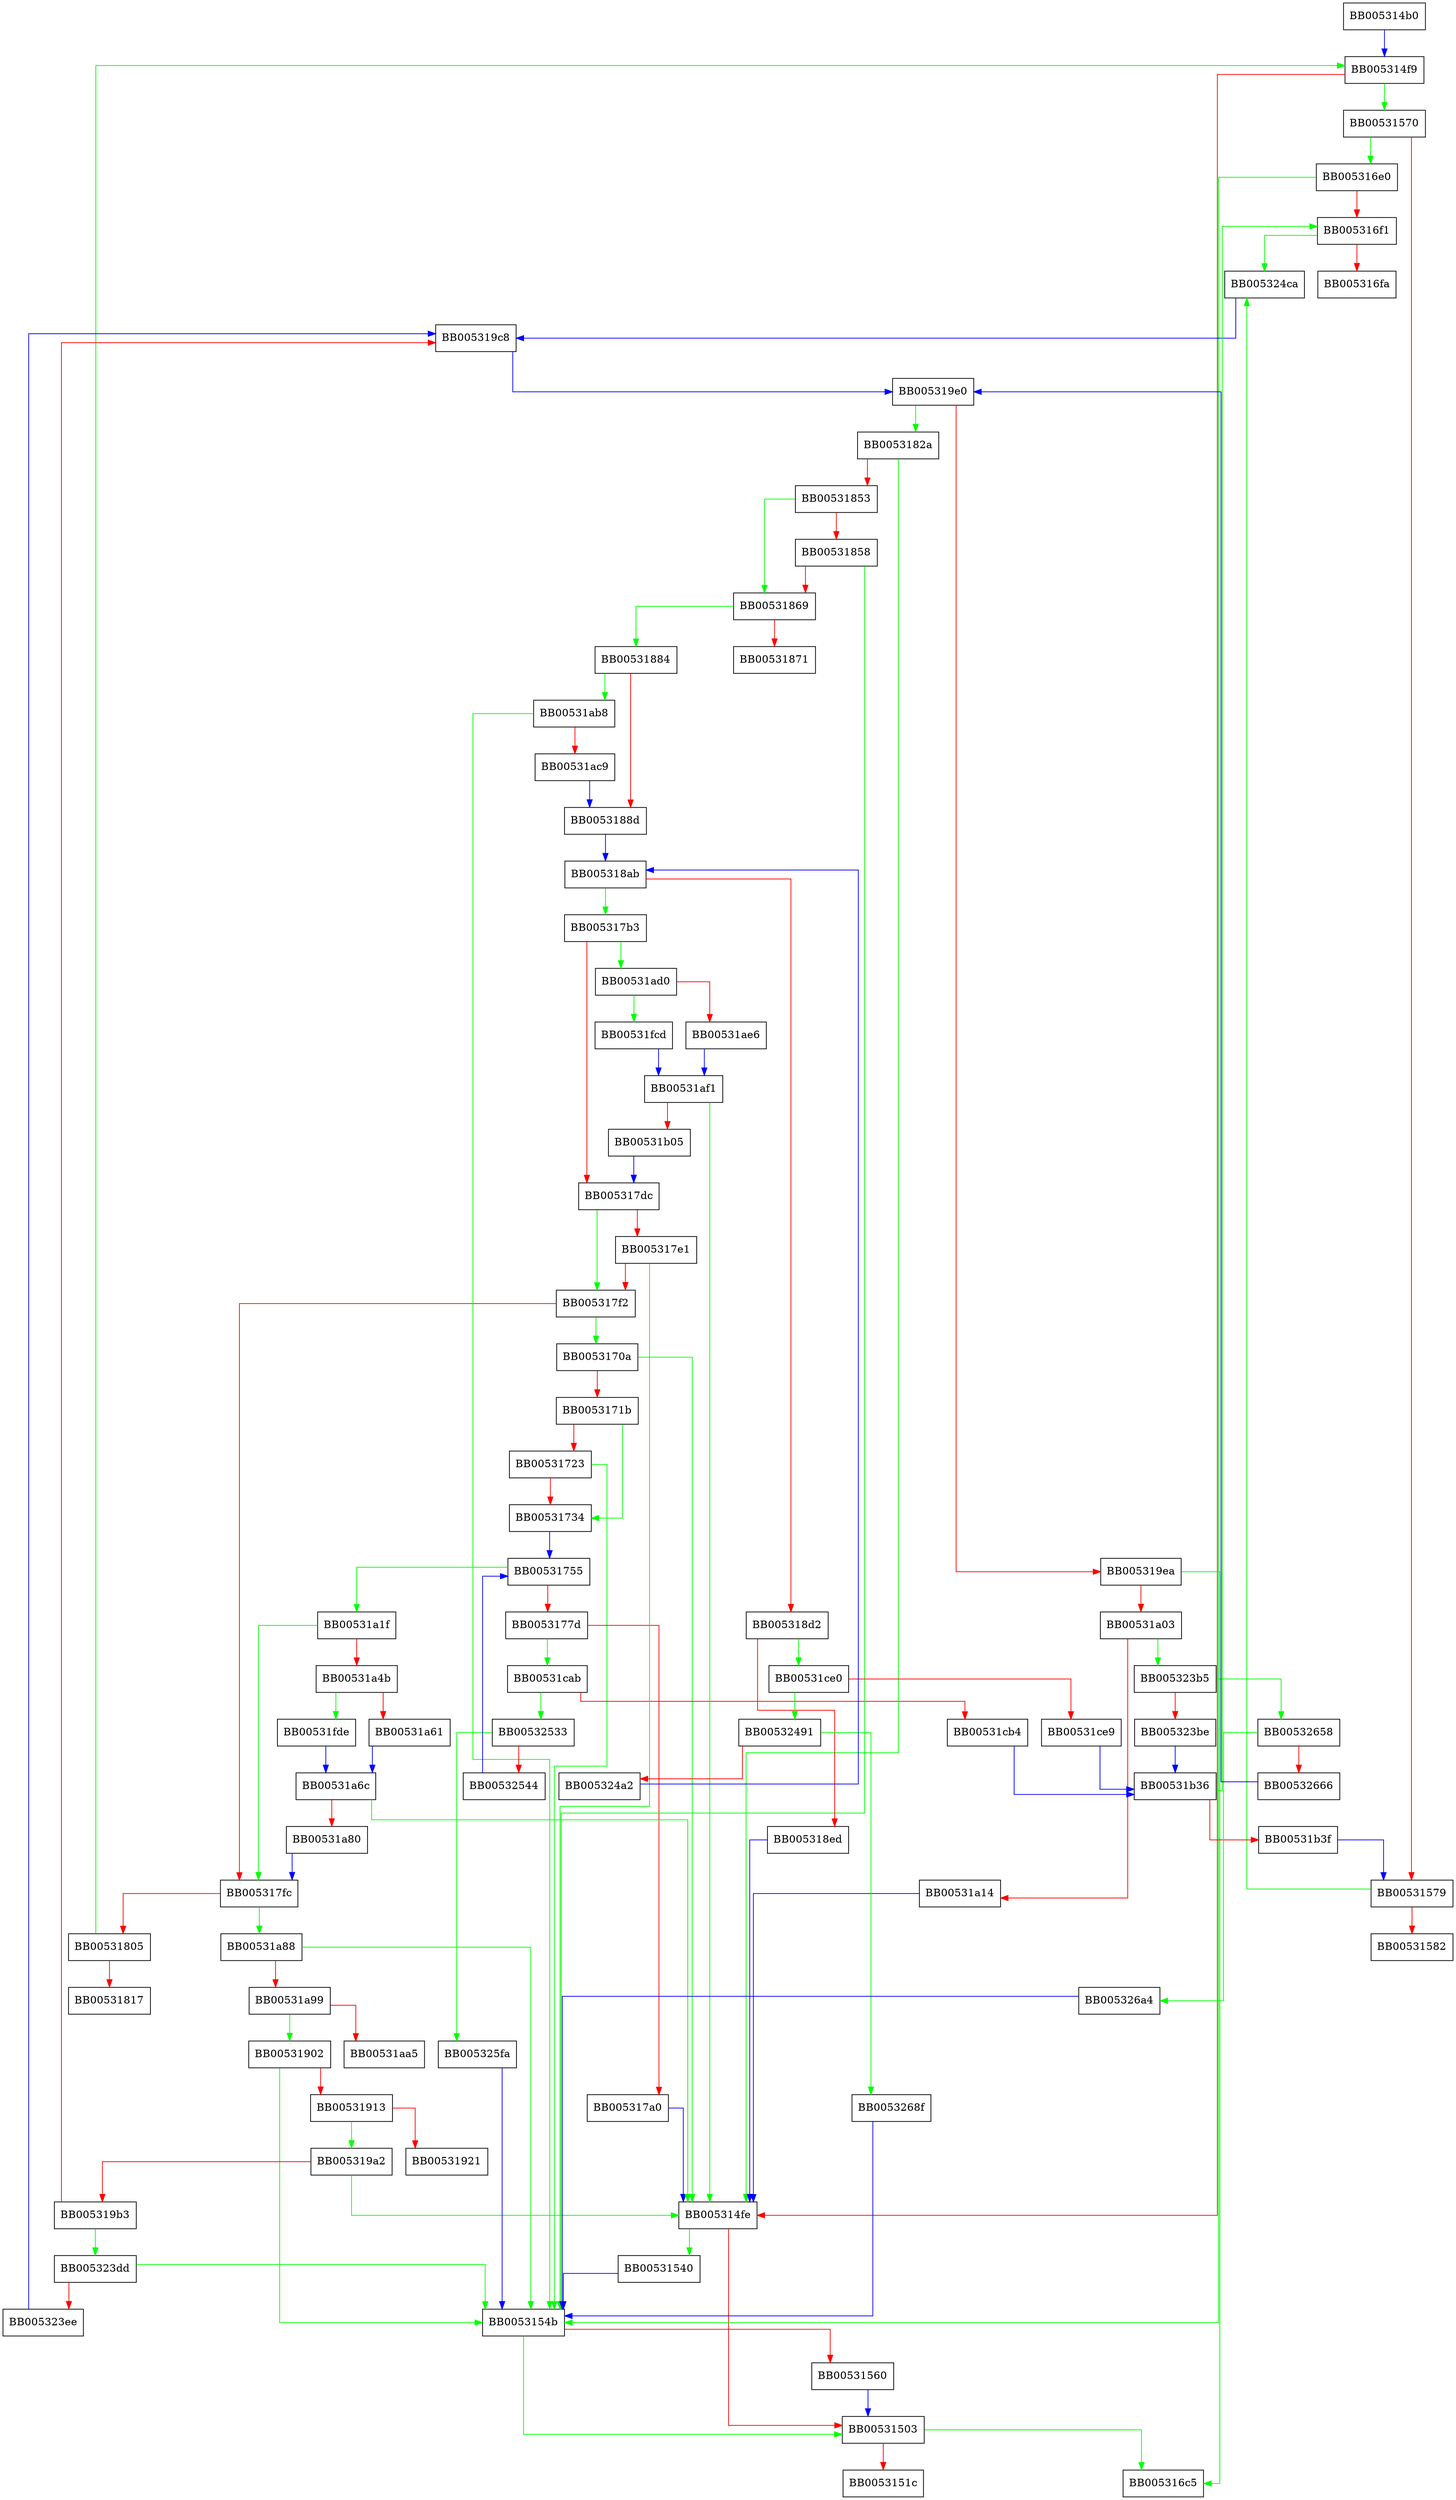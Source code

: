 digraph _dopr {
  node [shape="box"];
  graph [splines=ortho];
  BB005314b0 -> BB005314f9 [color="blue"];
  BB005314f9 -> BB00531570 [color="green"];
  BB005314f9 -> BB005314fe [color="red"];
  BB005314fe -> BB00531540 [color="green"];
  BB005314fe -> BB00531503 [color="red"];
  BB00531503 -> BB005316c5 [color="green"];
  BB00531503 -> BB0053151c [color="red"];
  BB00531540 -> BB0053154b [color="blue"];
  BB0053154b -> BB00531503 [color="green"];
  BB0053154b -> BB00531560 [color="red"];
  BB00531560 -> BB00531503 [color="blue"];
  BB00531570 -> BB005316e0 [color="green"];
  BB00531570 -> BB00531579 [color="red"];
  BB00531579 -> BB005324ca [color="green"];
  BB00531579 -> BB00531582 [color="red"];
  BB005316e0 -> BB0053154b [color="green"];
  BB005316e0 -> BB005316f1 [color="red"];
  BB005316f1 -> BB005324ca [color="green"];
  BB005316f1 -> BB005316fa [color="red"];
  BB0053170a -> BB005314fe [color="green"];
  BB0053170a -> BB0053171b [color="red"];
  BB0053171b -> BB00531734 [color="green"];
  BB0053171b -> BB00531723 [color="red"];
  BB00531723 -> BB0053154b [color="green"];
  BB00531723 -> BB00531734 [color="red"];
  BB00531734 -> BB00531755 [color="blue"];
  BB00531755 -> BB00531a1f [color="green"];
  BB00531755 -> BB0053177d [color="red"];
  BB0053177d -> BB00531cab [color="green"];
  BB0053177d -> BB005317a0 [color="red"];
  BB005317a0 -> BB005314fe [color="blue"];
  BB005317b3 -> BB00531ad0 [color="green"];
  BB005317b3 -> BB005317dc [color="red"];
  BB005317dc -> BB005317f2 [color="green"];
  BB005317dc -> BB005317e1 [color="red"];
  BB005317e1 -> BB0053154b [color="green"];
  BB005317e1 -> BB005317f2 [color="red"];
  BB005317f2 -> BB0053170a [color="green"];
  BB005317f2 -> BB005317fc [color="red"];
  BB005317fc -> BB00531a88 [color="green"];
  BB005317fc -> BB00531805 [color="red"];
  BB00531805 -> BB005314f9 [color="green"];
  BB00531805 -> BB00531817 [color="red"];
  BB0053182a -> BB005314fe [color="green"];
  BB0053182a -> BB00531853 [color="red"];
  BB00531853 -> BB00531869 [color="green"];
  BB00531853 -> BB00531858 [color="red"];
  BB00531858 -> BB0053154b [color="green"];
  BB00531858 -> BB00531869 [color="red"];
  BB00531869 -> BB00531884 [color="green"];
  BB00531869 -> BB00531871 [color="red"];
  BB00531884 -> BB00531ab8 [color="green"];
  BB00531884 -> BB0053188d [color="red"];
  BB0053188d -> BB005318ab [color="blue"];
  BB005318ab -> BB005317b3 [color="green"];
  BB005318ab -> BB005318d2 [color="red"];
  BB005318d2 -> BB00531ce0 [color="green"];
  BB005318d2 -> BB005318ed [color="red"];
  BB005318ed -> BB005314fe [color="blue"];
  BB00531902 -> BB0053154b [color="green"];
  BB00531902 -> BB00531913 [color="red"];
  BB00531913 -> BB005319a2 [color="green"];
  BB00531913 -> BB00531921 [color="red"];
  BB005319a2 -> BB005314fe [color="green"];
  BB005319a2 -> BB005319b3 [color="red"];
  BB005319b3 -> BB005323dd [color="green"];
  BB005319b3 -> BB005319c8 [color="red"];
  BB005319c8 -> BB005319e0 [color="blue"];
  BB005319e0 -> BB0053182a [color="green"];
  BB005319e0 -> BB005319ea [color="red"];
  BB005319ea -> BB005316c5 [color="green"];
  BB005319ea -> BB00531a03 [color="red"];
  BB00531a03 -> BB005323b5 [color="green"];
  BB00531a03 -> BB00531a14 [color="red"];
  BB00531a14 -> BB005314fe [color="blue"];
  BB00531a1f -> BB005317fc [color="green"];
  BB00531a1f -> BB00531a4b [color="red"];
  BB00531a4b -> BB00531fde [color="green"];
  BB00531a4b -> BB00531a61 [color="red"];
  BB00531a61 -> BB00531a6c [color="blue"];
  BB00531a6c -> BB005314fe [color="green"];
  BB00531a6c -> BB00531a80 [color="red"];
  BB00531a80 -> BB005317fc [color="blue"];
  BB00531a88 -> BB0053154b [color="green"];
  BB00531a88 -> BB00531a99 [color="red"];
  BB00531a99 -> BB00531902 [color="green"];
  BB00531a99 -> BB00531aa5 [color="red"];
  BB00531ab8 -> BB0053154b [color="green"];
  BB00531ab8 -> BB00531ac9 [color="red"];
  BB00531ac9 -> BB0053188d [color="blue"];
  BB00531ad0 -> BB00531fcd [color="green"];
  BB00531ad0 -> BB00531ae6 [color="red"];
  BB00531ae6 -> BB00531af1 [color="blue"];
  BB00531af1 -> BB005314fe [color="green"];
  BB00531af1 -> BB00531b05 [color="red"];
  BB00531b05 -> BB005317dc [color="blue"];
  BB00531b36 -> BB005316f1 [color="green"];
  BB00531b36 -> BB00531b3f [color="red"];
  BB00531b3f -> BB00531579 [color="blue"];
  BB00531cab -> BB00532533 [color="green"];
  BB00531cab -> BB00531cb4 [color="red"];
  BB00531cb4 -> BB00531b36 [color="blue"];
  BB00531ce0 -> BB00532491 [color="green"];
  BB00531ce0 -> BB00531ce9 [color="red"];
  BB00531ce9 -> BB00531b36 [color="blue"];
  BB00531fcd -> BB00531af1 [color="blue"];
  BB00531fde -> BB00531a6c [color="blue"];
  BB005323b5 -> BB00532658 [color="green"];
  BB005323b5 -> BB005323be [color="red"];
  BB005323be -> BB00531b36 [color="blue"];
  BB005323dd -> BB0053154b [color="green"];
  BB005323dd -> BB005323ee [color="red"];
  BB005323ee -> BB005319c8 [color="blue"];
  BB00532491 -> BB0053268f [color="green"];
  BB00532491 -> BB005324a2 [color="red"];
  BB005324a2 -> BB005318ab [color="blue"];
  BB005324ca -> BB005319c8 [color="blue"];
  BB00532533 -> BB005325fa [color="green"];
  BB00532533 -> BB00532544 [color="red"];
  BB00532544 -> BB00531755 [color="blue"];
  BB005325fa -> BB0053154b [color="blue"];
  BB00532658 -> BB005326a4 [color="green"];
  BB00532658 -> BB00532666 [color="red"];
  BB00532666 -> BB005319e0 [color="blue"];
  BB0053268f -> BB0053154b [color="blue"];
  BB005326a4 -> BB0053154b [color="blue"];
}